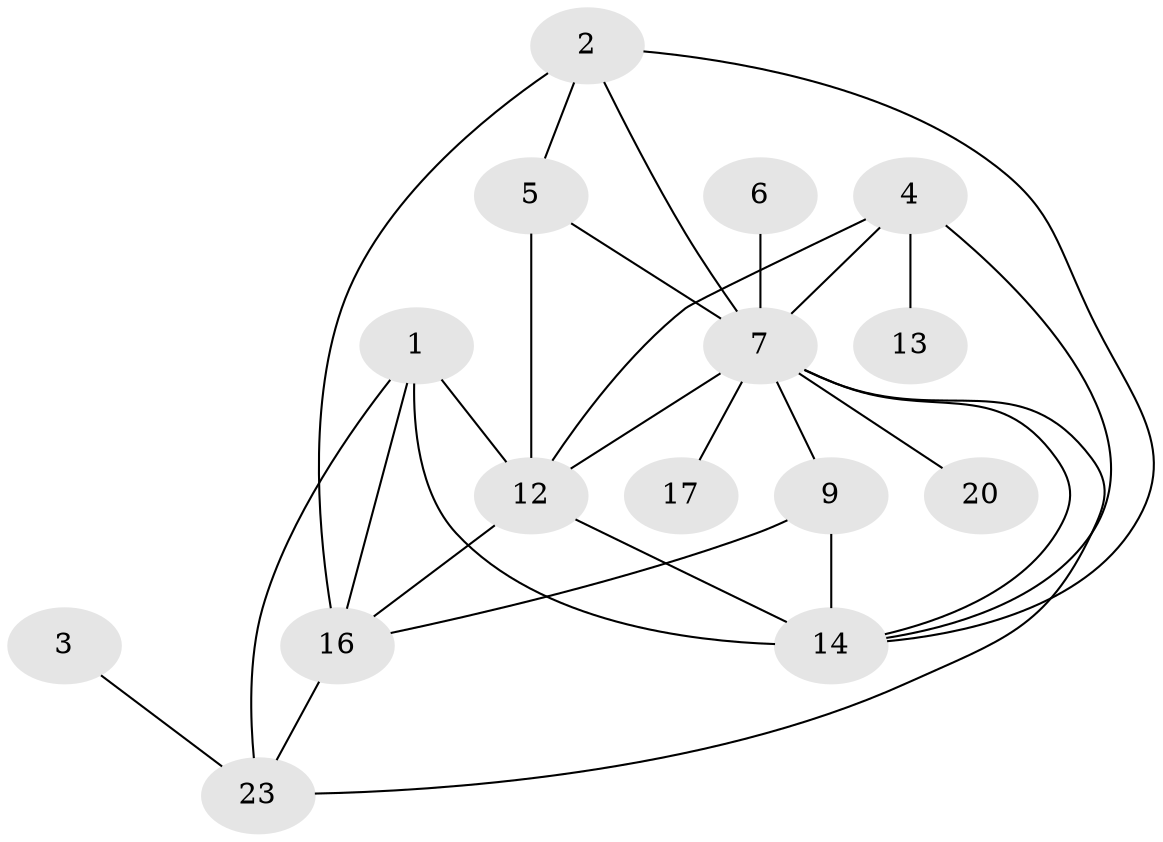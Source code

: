 // original degree distribution, {2: 0.28169014084507044, 1: 0.16901408450704225, 6: 0.028169014084507043, 3: 0.19718309859154928, 4: 0.1267605633802817, 5: 0.08450704225352113, 0: 0.11267605633802817}
// Generated by graph-tools (version 1.1) at 2025/47/03/04/25 22:47:53]
// undirected, 15 vertices, 27 edges
graph export_dot {
  node [color=gray90,style=filled];
  1;
  2;
  3;
  4;
  5;
  6;
  7;
  9;
  12;
  13;
  14;
  16;
  17;
  20;
  23;
  1 -- 12 [weight=1.0];
  1 -- 14 [weight=2.0];
  1 -- 16 [weight=1.0];
  1 -- 23 [weight=1.0];
  2 -- 5 [weight=1.0];
  2 -- 7 [weight=1.0];
  2 -- 14 [weight=1.0];
  2 -- 16 [weight=1.0];
  3 -- 23 [weight=1.0];
  4 -- 7 [weight=3.0];
  4 -- 12 [weight=1.0];
  4 -- 13 [weight=1.0];
  4 -- 14 [weight=1.0];
  5 -- 7 [weight=2.0];
  5 -- 12 [weight=1.0];
  6 -- 7 [weight=1.0];
  7 -- 9 [weight=2.0];
  7 -- 12 [weight=2.0];
  7 -- 14 [weight=1.0];
  7 -- 17 [weight=3.0];
  7 -- 20 [weight=1.0];
  7 -- 23 [weight=1.0];
  9 -- 14 [weight=1.0];
  9 -- 16 [weight=1.0];
  12 -- 14 [weight=1.0];
  12 -- 16 [weight=1.0];
  16 -- 23 [weight=1.0];
}
